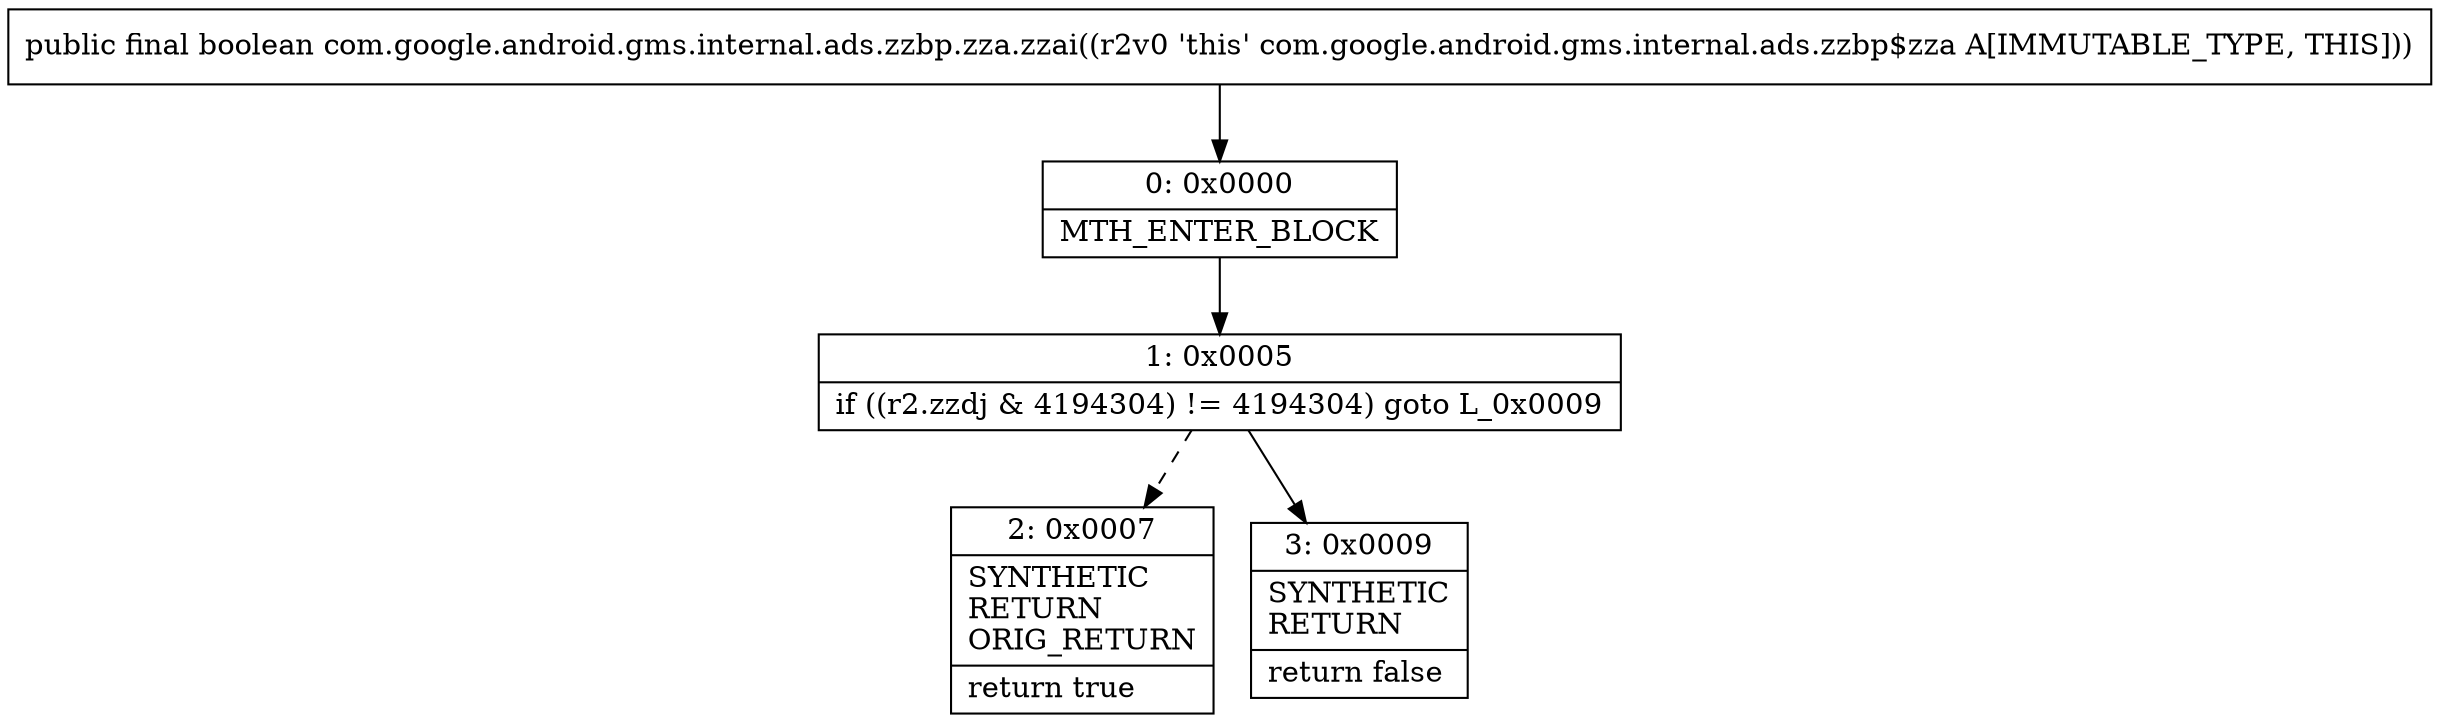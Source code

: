 digraph "CFG forcom.google.android.gms.internal.ads.zzbp.zza.zzai()Z" {
Node_0 [shape=record,label="{0\:\ 0x0000|MTH_ENTER_BLOCK\l}"];
Node_1 [shape=record,label="{1\:\ 0x0005|if ((r2.zzdj & 4194304) != 4194304) goto L_0x0009\l}"];
Node_2 [shape=record,label="{2\:\ 0x0007|SYNTHETIC\lRETURN\lORIG_RETURN\l|return true\l}"];
Node_3 [shape=record,label="{3\:\ 0x0009|SYNTHETIC\lRETURN\l|return false\l}"];
MethodNode[shape=record,label="{public final boolean com.google.android.gms.internal.ads.zzbp.zza.zzai((r2v0 'this' com.google.android.gms.internal.ads.zzbp$zza A[IMMUTABLE_TYPE, THIS])) }"];
MethodNode -> Node_0;
Node_0 -> Node_1;
Node_1 -> Node_2[style=dashed];
Node_1 -> Node_3;
}

